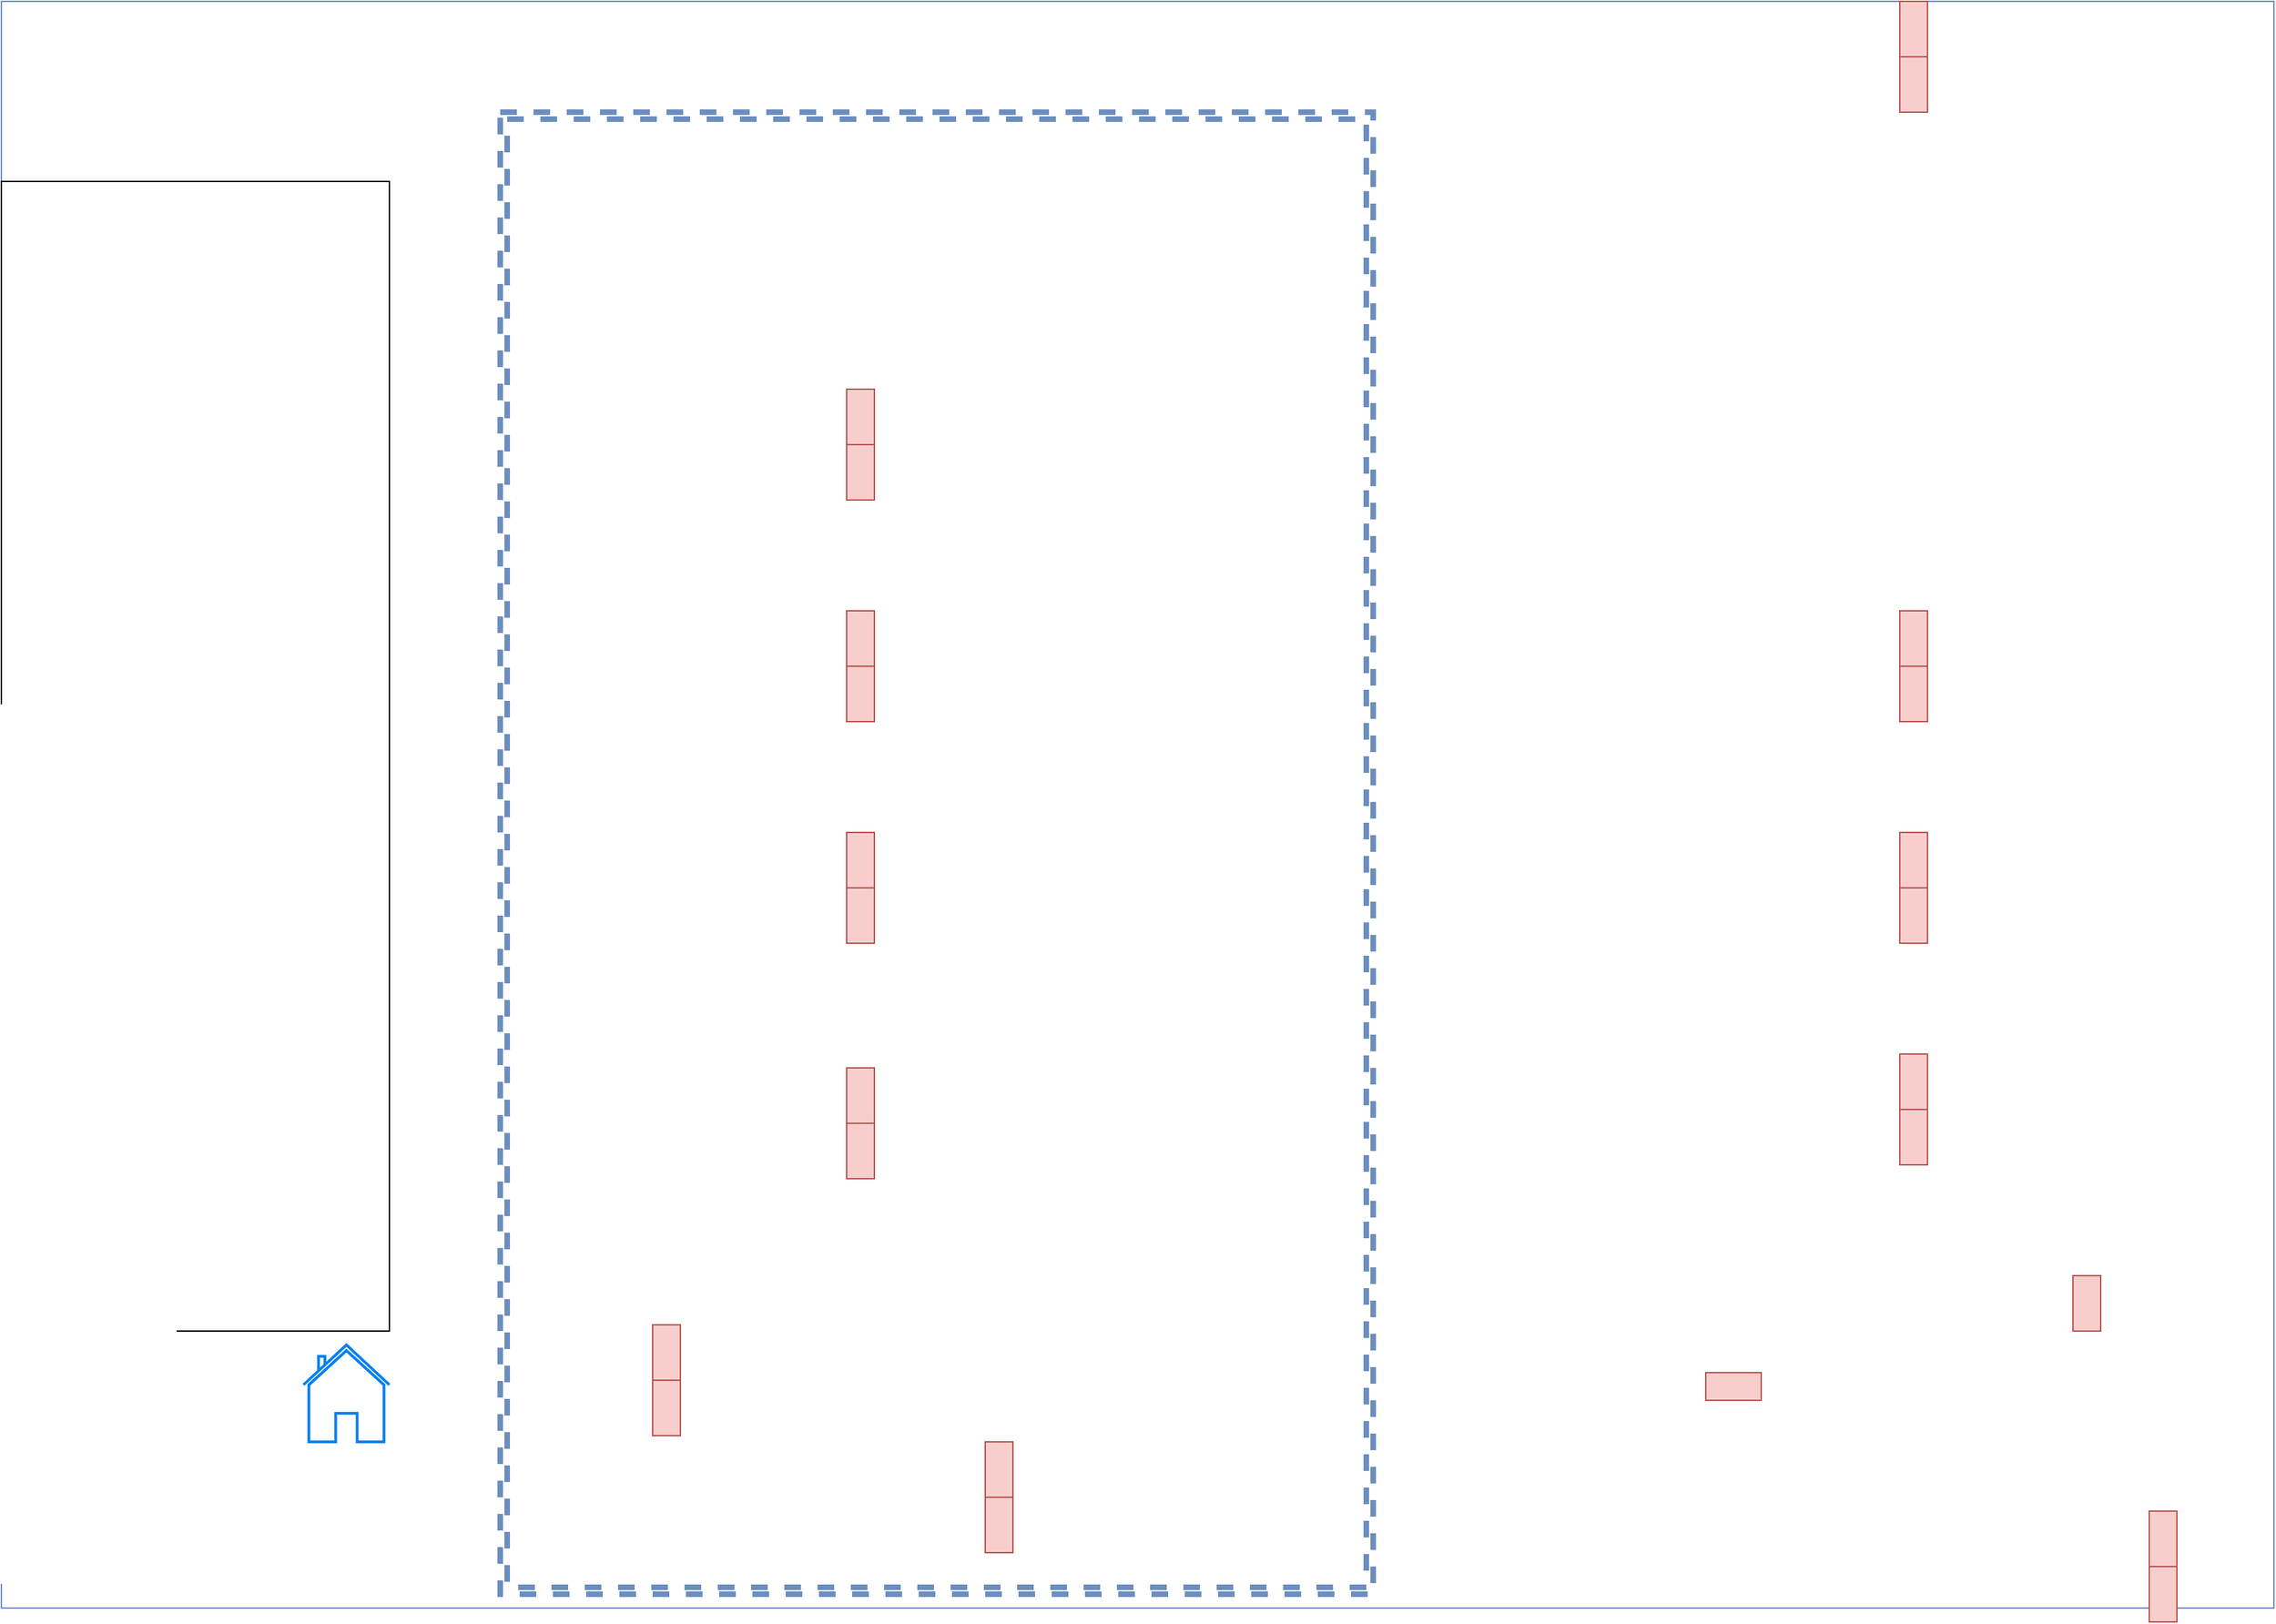 <mxfile version="22.1.18" type="device">
  <diagram name="Page-1" id="Gmgp5uhwbD2Tw-6dmJXy">
    <mxGraphModel dx="3065" dy="2660" grid="1" gridSize="10" guides="1" tooltips="1" connect="1" arrows="1" fold="1" page="1" pageScale="1" pageWidth="850" pageHeight="1100" background="#ffffff" math="0" shadow="0">
      <root>
        <mxCell id="0" />
        <mxCell id="1" parent="0" />
        <mxCell id="O0CgCwb5rhvd9dTBc7-d-1" value="" style="rounded=0;whiteSpace=wrap;html=1;fillColor=none;strokeColor=#6c8ebf;" vertex="1" parent="1">
          <mxGeometry x="-240" y="-520" width="1640" height="1160" as="geometry" />
        </mxCell>
        <mxCell id="O0CgCwb5rhvd9dTBc7-d-2" value="" style="rounded=0;whiteSpace=wrap;html=1;" vertex="1" parent="1">
          <mxGeometry x="-240" y="-390" width="280" height="830" as="geometry" />
        </mxCell>
        <mxCell id="O0CgCwb5rhvd9dTBc7-d-3" value="" style="html=1;verticalLabelPosition=bottom;align=center;labelBackgroundColor=#ffffff;verticalAlign=top;strokeWidth=2;strokeColor=#0080F0;shadow=0;dashed=0;shape=mxgraph.ios7.icons.home;" vertex="1" parent="1">
          <mxGeometry x="-22" y="450" width="62" height="70" as="geometry" />
        </mxCell>
        <mxCell id="O0CgCwb5rhvd9dTBc7-d-5" value="" style="rounded=0;whiteSpace=wrap;html=1;direction=south;fillColor=#f8cecc;strokeColor=#b85450;" vertex="1" parent="1">
          <mxGeometry x="230" y="435.5" width="20" height="40" as="geometry" />
        </mxCell>
        <mxCell id="O0CgCwb5rhvd9dTBc7-d-33" value="" style="rounded=0;whiteSpace=wrap;html=1;direction=south;fillColor=#f8cecc;strokeColor=#b85450;" vertex="1" parent="1">
          <mxGeometry x="470" y="560" width="20" height="40" as="geometry" />
        </mxCell>
        <mxCell id="O0CgCwb5rhvd9dTBc7-d-34" value="" style="rounded=0;whiteSpace=wrap;html=1;direction=south;fillColor=#f8cecc;strokeColor=#b85450;" vertex="1" parent="1">
          <mxGeometry x="470" y="520" width="20" height="40" as="geometry" />
        </mxCell>
        <mxCell id="O0CgCwb5rhvd9dTBc7-d-36" value="" style="rounded=0;whiteSpace=wrap;html=1;direction=south;fillColor=#f8cecc;strokeColor=#b85450;" vertex="1" parent="1">
          <mxGeometry x="230" y="475.5" width="20" height="40" as="geometry" />
        </mxCell>
        <mxCell id="O0CgCwb5rhvd9dTBc7-d-42" value="" style="rounded=0;whiteSpace=wrap;html=1;direction=south;fillColor=#f8cecc;strokeColor=#b85450;" vertex="1" parent="1">
          <mxGeometry x="1130" y="80" width="20" height="40" as="geometry" />
        </mxCell>
        <mxCell id="O0CgCwb5rhvd9dTBc7-d-43" value="" style="rounded=0;whiteSpace=wrap;html=1;direction=south;fillColor=#f8cecc;strokeColor=#b85450;" vertex="1" parent="1">
          <mxGeometry x="1130" y="120" width="20" height="40" as="geometry" />
        </mxCell>
        <mxCell id="O0CgCwb5rhvd9dTBc7-d-44" value="" style="rounded=0;whiteSpace=wrap;html=1;direction=south;fillColor=#f8cecc;strokeColor=#b85450;" vertex="1" parent="1">
          <mxGeometry x="1130" y="-80" width="20" height="40" as="geometry" />
        </mxCell>
        <mxCell id="O0CgCwb5rhvd9dTBc7-d-45" value="" style="rounded=0;whiteSpace=wrap;html=1;direction=south;fillColor=#f8cecc;strokeColor=#b85450;" vertex="1" parent="1">
          <mxGeometry x="1130" y="-40" width="20" height="40" as="geometry" />
        </mxCell>
        <mxCell id="O0CgCwb5rhvd9dTBc7-d-46" value="" style="rounded=0;whiteSpace=wrap;html=1;direction=south;fillColor=#f8cecc;strokeColor=#b85450;" vertex="1" parent="1">
          <mxGeometry x="1130" y="240" width="20" height="40" as="geometry" />
        </mxCell>
        <mxCell id="O0CgCwb5rhvd9dTBc7-d-47" value="" style="rounded=0;whiteSpace=wrap;html=1;direction=south;fillColor=#f8cecc;strokeColor=#b85450;" vertex="1" parent="1">
          <mxGeometry x="1130" y="280" width="20" height="40" as="geometry" />
        </mxCell>
        <mxCell id="O0CgCwb5rhvd9dTBc7-d-48" value="" style="rounded=0;whiteSpace=wrap;html=1;direction=south;fillColor=#f8cecc;strokeColor=#b85450;" vertex="1" parent="1">
          <mxGeometry x="370" y="-240" width="20" height="44.5" as="geometry" />
        </mxCell>
        <mxCell id="O0CgCwb5rhvd9dTBc7-d-49" value="" style="rounded=0;whiteSpace=wrap;html=1;direction=south;fillColor=#f8cecc;strokeColor=#b85450;" vertex="1" parent="1">
          <mxGeometry x="370" y="-200" width="20" height="40" as="geometry" />
        </mxCell>
        <mxCell id="O0CgCwb5rhvd9dTBc7-d-50" value="" style="rounded=0;whiteSpace=wrap;html=1;direction=south;fillColor=#f8cecc;strokeColor=#b85450;" vertex="1" parent="1">
          <mxGeometry x="370" y="-80" width="20" height="40" as="geometry" />
        </mxCell>
        <mxCell id="O0CgCwb5rhvd9dTBc7-d-51" value="" style="rounded=0;whiteSpace=wrap;html=1;direction=south;fillColor=#f8cecc;strokeColor=#b85450;" vertex="1" parent="1">
          <mxGeometry x="370" y="-40" width="20" height="40" as="geometry" />
        </mxCell>
        <mxCell id="O0CgCwb5rhvd9dTBc7-d-53" value="" style="rounded=0;whiteSpace=wrap;html=1;direction=west;fillColor=#f8cecc;strokeColor=#b85450;" vertex="1" parent="1">
          <mxGeometry x="990" y="470" width="40" height="20" as="geometry" />
        </mxCell>
        <mxCell id="O0CgCwb5rhvd9dTBc7-d-54" value="" style="rounded=0;whiteSpace=wrap;html=1;direction=south;fillColor=#f8cecc;strokeColor=#b85450;" vertex="1" parent="1">
          <mxGeometry x="370" y="80" width="20" height="40" as="geometry" />
        </mxCell>
        <mxCell id="O0CgCwb5rhvd9dTBc7-d-55" value="" style="rounded=0;whiteSpace=wrap;html=1;direction=south;fillColor=#f8cecc;strokeColor=#b85450;" vertex="1" parent="1">
          <mxGeometry x="370" y="120" width="20" height="40" as="geometry" />
        </mxCell>
        <mxCell id="O0CgCwb5rhvd9dTBc7-d-56" value="" style="rounded=0;whiteSpace=wrap;html=1;direction=south;fillColor=#f8cecc;strokeColor=#b85450;" vertex="1" parent="1">
          <mxGeometry x="370" y="250" width="20" height="40" as="geometry" />
        </mxCell>
        <mxCell id="O0CgCwb5rhvd9dTBc7-d-57" value="" style="rounded=0;whiteSpace=wrap;html=1;direction=south;fillColor=#f8cecc;strokeColor=#b85450;" vertex="1" parent="1">
          <mxGeometry x="370" y="290" width="20" height="40" as="geometry" />
        </mxCell>
        <mxCell id="O0CgCwb5rhvd9dTBc7-d-59" value="" style="rounded=0;whiteSpace=wrap;html=1;direction=south;fillColor=#f8cecc;strokeColor=#b85450;" vertex="1" parent="1">
          <mxGeometry x="1130" y="-520" width="20" height="40" as="geometry" />
        </mxCell>
        <mxCell id="O0CgCwb5rhvd9dTBc7-d-60" value="" style="rounded=0;whiteSpace=wrap;html=1;direction=south;fillColor=#f8cecc;strokeColor=#b85450;" vertex="1" parent="1">
          <mxGeometry x="1130" y="-480" width="20" height="40" as="geometry" />
        </mxCell>
        <mxCell id="O0CgCwb5rhvd9dTBc7-d-61" value="" style="shape=ext;double=1;rounded=0;whiteSpace=wrap;html=1;fillColor=none;strokeColor=#6c8ebf;gradientColor=default;dashed=1;strokeWidth=4;" vertex="1" parent="1">
          <mxGeometry x="120" y="-440" width="630" height="1070" as="geometry" />
        </mxCell>
        <mxCell id="O0CgCwb5rhvd9dTBc7-d-66" value="" style="rounded=0;whiteSpace=wrap;html=1;direction=south;fillColor=#f8cecc;strokeColor=#b85450;" vertex="1" parent="1">
          <mxGeometry x="1310" y="610" width="20" height="40" as="geometry" />
        </mxCell>
        <mxCell id="O0CgCwb5rhvd9dTBc7-d-67" value="" style="rounded=0;whiteSpace=wrap;html=1;direction=south;fillColor=#f8cecc;strokeColor=#b85450;" vertex="1" parent="1">
          <mxGeometry x="1310" y="570" width="20" height="40" as="geometry" />
        </mxCell>
        <mxCell id="O0CgCwb5rhvd9dTBc7-d-68" value="" style="rounded=0;whiteSpace=wrap;html=1;direction=south;fillColor=#f8cecc;strokeColor=#b85450;" vertex="1" parent="1">
          <mxGeometry x="1255" y="400" width="20" height="40" as="geometry" />
        </mxCell>
      </root>
    </mxGraphModel>
  </diagram>
</mxfile>
